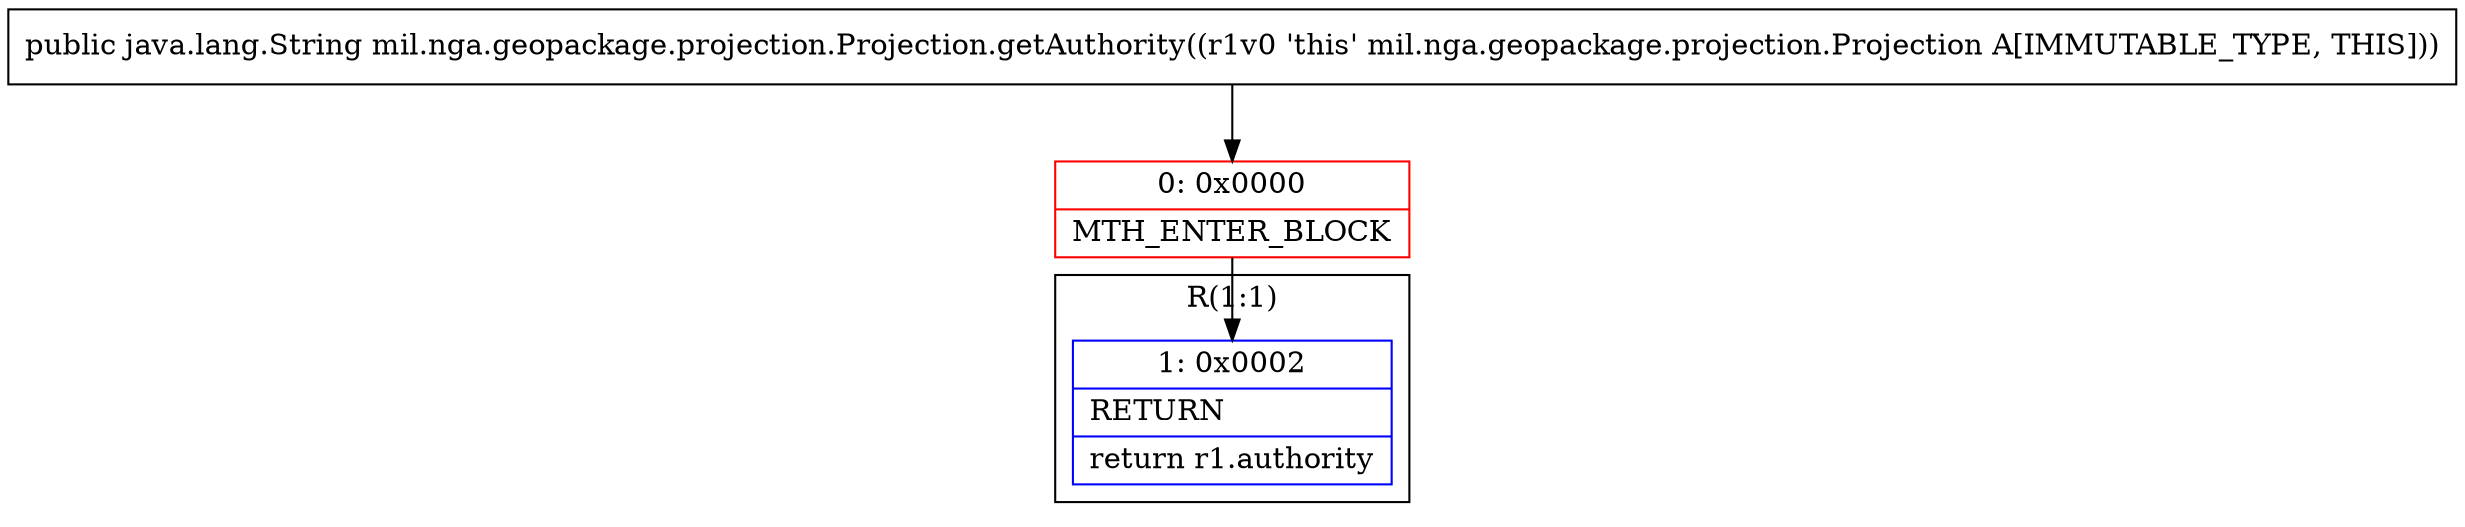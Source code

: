 digraph "CFG formil.nga.geopackage.projection.Projection.getAuthority()Ljava\/lang\/String;" {
subgraph cluster_Region_1118571223 {
label = "R(1:1)";
node [shape=record,color=blue];
Node_1 [shape=record,label="{1\:\ 0x0002|RETURN\l|return r1.authority\l}"];
}
Node_0 [shape=record,color=red,label="{0\:\ 0x0000|MTH_ENTER_BLOCK\l}"];
MethodNode[shape=record,label="{public java.lang.String mil.nga.geopackage.projection.Projection.getAuthority((r1v0 'this' mil.nga.geopackage.projection.Projection A[IMMUTABLE_TYPE, THIS])) }"];
MethodNode -> Node_0;
Node_0 -> Node_1;
}

